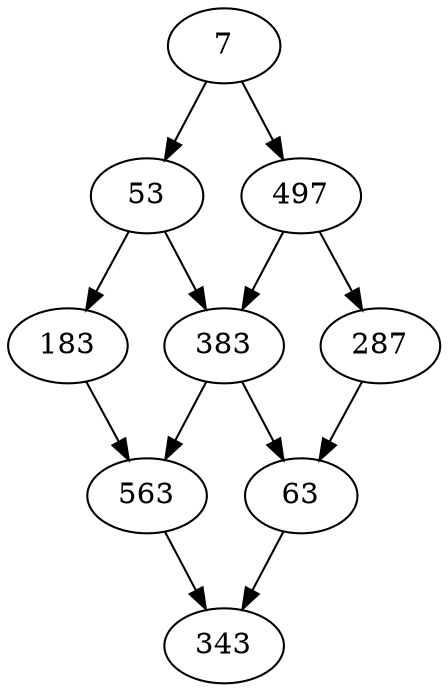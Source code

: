 digraph G {
0 [label="7"];
0 -> 1;
0 -> 3;
1 [label="53"];
1 -> 2;
1 -> 4;
2 [label="183"];
2 -> 5;
3 [label="497"];
3 -> 4;
3 -> 6;
4 [label="383"];
4 -> 5;
4 -> 7;
5 [label="563"];
5 -> 8;
6 [label="287"];
6 -> 7;
7 [label="63"];
7 -> 8;
8 [label="343"];
}
